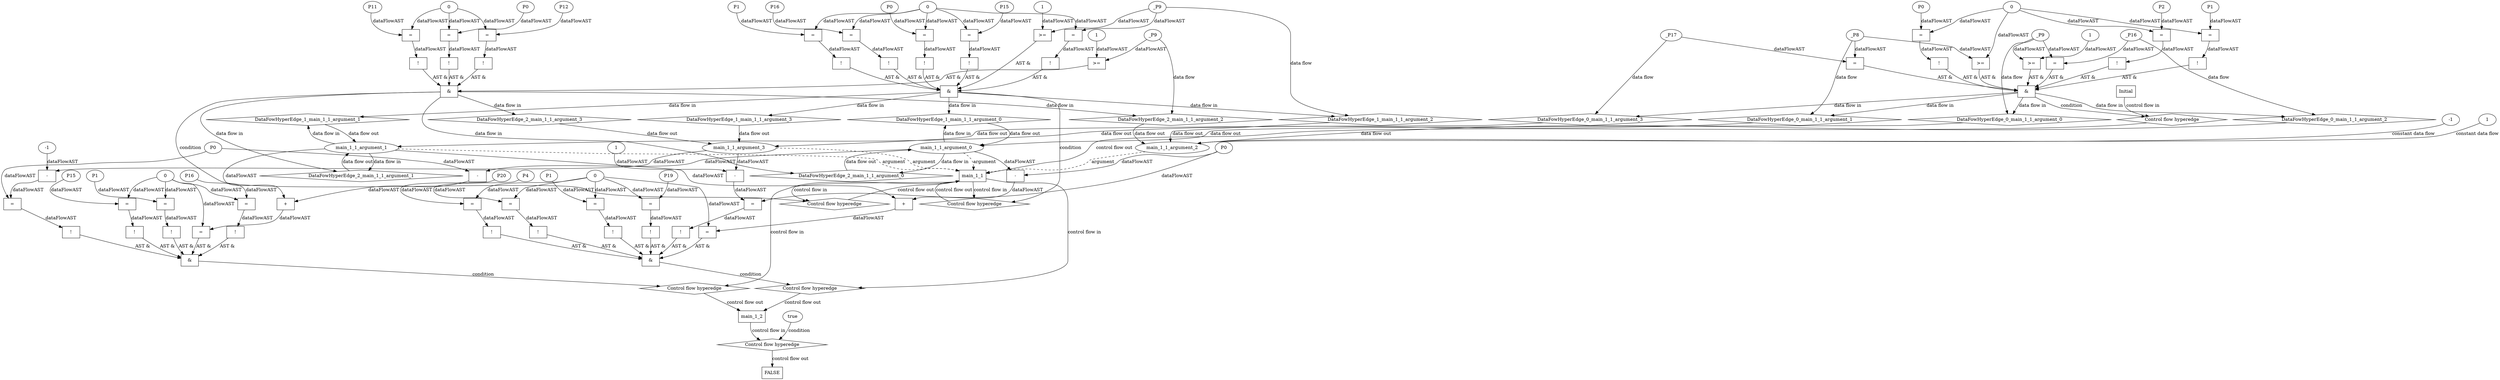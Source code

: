 digraph dag {
"main_1_1" [label="main_1_1" nodeName="main_1_1" class=cfn  shape="rect"];
"main_1_2" [label="main_1_2" nodeName="main_1_2" class=cfn  shape="rect"];
FALSE [label="FALSE" nodeName=FALSE class=cfn  shape="rect"];
Initial [label="Initial" nodeName=Initial class=cfn  shape="rect"];
ControlFowHyperEdge_0 [label="Control flow hyperedge" nodeName=ControlFowHyperEdge_0 class=controlFlowHyperEdge shape="diamond"];
"Initial" -> ControlFowHyperEdge_0 [label="control flow in"]
ControlFowHyperEdge_0 -> "main_1_1" [label="control flow out"]
ControlFowHyperEdge_1 [label="Control flow hyperedge" nodeName=ControlFowHyperEdge_1 class=controlFlowHyperEdge shape="diamond"];
"main_1_1" -> ControlFowHyperEdge_1 [label="control flow in"]
ControlFowHyperEdge_1 -> "main_1_1" [label="control flow out"]
ControlFowHyperEdge_2 [label="Control flow hyperedge" nodeName=ControlFowHyperEdge_2 class=controlFlowHyperEdge shape="diamond"];
"main_1_1" -> ControlFowHyperEdge_2 [label="control flow in"]
ControlFowHyperEdge_2 -> "main_1_1" [label="control flow out"]
ControlFowHyperEdge_3 [label="Control flow hyperedge" nodeName=ControlFowHyperEdge_3 class=controlFlowHyperEdge shape="diamond"];
"main_1_1" -> ControlFowHyperEdge_3 [label="control flow in"]
ControlFowHyperEdge_3 -> "main_1_2" [label="control flow out"]
ControlFowHyperEdge_4 [label="Control flow hyperedge" nodeName=ControlFowHyperEdge_4 class=controlFlowHyperEdge shape="diamond"];
"main_1_1" -> ControlFowHyperEdge_4 [label="control flow in"]
ControlFowHyperEdge_4 -> "main_1_2" [label="control flow out"]
ControlFowHyperEdge_5 [label="Control flow hyperedge" nodeName=ControlFowHyperEdge_5 class=controlFlowHyperEdge shape="diamond"];
"main_1_2" -> ControlFowHyperEdge_5 [label="control flow in"]
ControlFowHyperEdge_5 -> "FALSE" [label="control flow out"]
"main_1_1_argument_0" [label="main_1_1_argument_0" nodeName=argument0 class=argument  head="main_1_1" shape="oval"];
"main_1_1_argument_0" -> "main_1_1"[label="argument" style="dashed"]
"main_1_1_argument_1" [label="main_1_1_argument_1" nodeName=argument1 class=argument  head="main_1_1" shape="oval"];
"main_1_1_argument_1" -> "main_1_1"[label="argument" style="dashed"]
"main_1_1_argument_2" [label="main_1_1_argument_2" nodeName=argument2 class=argument  head="main_1_1" shape="oval"];
"main_1_1_argument_2" -> "main_1_1"[label="argument" style="dashed"]
"main_1_1_argument_3" [label="main_1_1_argument_3" nodeName=argument3 class=argument  head="main_1_1" shape="oval"];
"main_1_1_argument_3" -> "main_1_1"[label="argument" style="dashed"]

"xxxmain_1_1___Initial_0xxx_and" [label="&" nodeName="xxxmain_1_1___Initial_0xxx_and" class=Operator shape="rect"];
"xxxmain_1_1___Initial_0xxxguard6_node_0" [label="!" nodeName="xxxmain_1_1___Initial_0xxxguard6_node_0" class=Operator shape="rect"];
"xxxmain_1_1___Initial_0xxxguard6_node_1" [label="=" nodeName="xxxmain_1_1___Initial_0xxxguard6_node_1" class=Operator  shape="rect"];
"xxxmain_1_1___Initial_0xxxguard6_node_2" [label="P2" nodeName="xxxmain_1_1___Initial_0xxxguard6_node_2" class=Constant ];
"xxxmain_1_1___Initial_0xxxguard6_node_1" -> "xxxmain_1_1___Initial_0xxxguard6_node_0"[label="dataFlowAST"]
"xxxmain_1_1___Initial_0xxxguard6_node_2" -> "xxxmain_1_1___Initial_0xxxguard6_node_1"[label="dataFlowAST"]
"xxxmain_1_1___Initial_0xxxguard2_node_2" -> "xxxmain_1_1___Initial_0xxxguard6_node_1"[label="dataFlowAST"]

"xxxmain_1_1___Initial_0xxxguard6_node_0" -> "xxxmain_1_1___Initial_0xxx_and" [label="AST &"];
"xxxmain_1_1___Initial_0xxxguard4_node_0" [label="!" nodeName="xxxmain_1_1___Initial_0xxxguard4_node_0" class=Operator shape="rect"];
"xxxmain_1_1___Initial_0xxxguard4_node_1" [label="=" nodeName="xxxmain_1_1___Initial_0xxxguard4_node_1" class=Operator  shape="rect"];
"xxxmain_1_1___Initial_0xxxguard4_node_2" [label="P0" nodeName="xxxmain_1_1___Initial_0xxxguard4_node_2" class=Constant ];
"xxxmain_1_1___Initial_0xxxguard4_node_1" -> "xxxmain_1_1___Initial_0xxxguard4_node_0"[label="dataFlowAST"]
"xxxmain_1_1___Initial_0xxxguard4_node_2" -> "xxxmain_1_1___Initial_0xxxguard4_node_1"[label="dataFlowAST"]
"xxxmain_1_1___Initial_0xxxguard2_node_2" -> "xxxmain_1_1___Initial_0xxxguard4_node_1"[label="dataFlowAST"]

"xxxmain_1_1___Initial_0xxxguard4_node_0" -> "xxxmain_1_1___Initial_0xxx_and" [label="AST &"];
"xxxmain_1_1___Initial_0xxxguard_0_node_0" [label=">=" nodeName="xxxmain_1_1___Initial_0xxxguard_0_node_0" class=Operator  shape="rect"];
"xxxmain_1_1___Initial_0xxxguard_0_node_2" [label="1" nodeName="xxxmain_1_1___Initial_0xxxguard_0_node_2" class=Literal ];
"xxxmain_1_1___Initial_0xxxdataFlow_0_node_0" -> "xxxmain_1_1___Initial_0xxxguard_0_node_0"[label="dataFlowAST"]
"xxxmain_1_1___Initial_0xxxguard_0_node_2" -> "xxxmain_1_1___Initial_0xxxguard_0_node_0"[label="dataFlowAST"]

"xxxmain_1_1___Initial_0xxxguard_0_node_0" -> "xxxmain_1_1___Initial_0xxx_and" [label="AST &"];
"xxxmain_1_1___Initial_0xxxguard5_node_0" [label="=" nodeName="xxxmain_1_1___Initial_0xxxguard5_node_0" class=Operator  shape="rect"];
"xxxmain_1_1___Initial_0xxxdataFlow2_node_0" -> "xxxmain_1_1___Initial_0xxxguard5_node_0"[label="dataFlowAST"]
"xxxmain_1_1___Initial_0xxxdataFlow_0_node_0" -> "xxxmain_1_1___Initial_0xxxguard5_node_0"[label="dataFlowAST"]

"xxxmain_1_1___Initial_0xxxguard5_node_0" -> "xxxmain_1_1___Initial_0xxx_and" [label="AST &"];
"xxxmain_1_1___Initial_0xxxguard3_node_0" [label="!" nodeName="xxxmain_1_1___Initial_0xxxguard3_node_0" class=Operator shape="rect"];
"xxxmain_1_1___Initial_0xxxguard3_node_1" [label="=" nodeName="xxxmain_1_1___Initial_0xxxguard3_node_1" class=Operator  shape="rect"];
"xxxmain_1_1___Initial_0xxxguard3_node_2" [label="P1" nodeName="xxxmain_1_1___Initial_0xxxguard3_node_2" class=Constant ];
"xxxmain_1_1___Initial_0xxxguard3_node_1" -> "xxxmain_1_1___Initial_0xxxguard3_node_0"[label="dataFlowAST"]
"xxxmain_1_1___Initial_0xxxguard3_node_2" -> "xxxmain_1_1___Initial_0xxxguard3_node_1"[label="dataFlowAST"]
"xxxmain_1_1___Initial_0xxxguard2_node_2" -> "xxxmain_1_1___Initial_0xxxguard3_node_1"[label="dataFlowAST"]

"xxxmain_1_1___Initial_0xxxguard3_node_0" -> "xxxmain_1_1___Initial_0xxx_and" [label="AST &"];
"xxxmain_1_1___Initial_0xxxguard1_node_0" [label="=" nodeName="xxxmain_1_1___Initial_0xxxguard1_node_0" class=Operator  shape="rect"];
"xxxmain_1_1___Initial_0xxxdataFlow3_node_0" -> "xxxmain_1_1___Initial_0xxxguard1_node_0"[label="dataFlowAST"]
"xxxmain_1_1___Initial_0xxxdataFlow1_node_0" -> "xxxmain_1_1___Initial_0xxxguard1_node_0"[label="dataFlowAST"]

"xxxmain_1_1___Initial_0xxxguard1_node_0" -> "xxxmain_1_1___Initial_0xxx_and" [label="AST &"];
"xxxmain_1_1___Initial_0xxxguard2_node_0" [label=">=" nodeName="xxxmain_1_1___Initial_0xxxguard2_node_0" class=Operator  shape="rect"];
"xxxmain_1_1___Initial_0xxxguard2_node_2" [label="0" nodeName="xxxmain_1_1___Initial_0xxxguard2_node_2" class=Literal ];
"xxxmain_1_1___Initial_0xxxdataFlow1_node_0" -> "xxxmain_1_1___Initial_0xxxguard2_node_0"[label="dataFlowAST"]
"xxxmain_1_1___Initial_0xxxguard2_node_2" -> "xxxmain_1_1___Initial_0xxxguard2_node_0"[label="dataFlowAST"]

"xxxmain_1_1___Initial_0xxxguard2_node_0" -> "xxxmain_1_1___Initial_0xxx_and" [label="AST &"];
"xxxmain_1_1___Initial_0xxx_and" -> "ControlFowHyperEdge_0" [label="condition"];
"xxxmain_1_1___Initial_0xxxdataFlow_0_node_0" [label="_P9" nodeName="xxxmain_1_1___Initial_0xxxdataFlow_0_node_0" class=Constant ];

"xxxmain_1_1___Initial_0xxxdataFlow_0_node_0" -> "DataFowHyperEdge_0_main_1_1_argument_0" [label="data flow"];
"xxxmain_1_1___Initial_0xxxdataFlow1_node_0" [label="_P8" nodeName="xxxmain_1_1___Initial_0xxxdataFlow1_node_0" class=Constant ];

"xxxmain_1_1___Initial_0xxxdataFlow1_node_0" -> "DataFowHyperEdge_0_main_1_1_argument_1" [label="data flow"];
"xxxmain_1_1___Initial_0xxxdataFlow2_node_0" [label="_P16" nodeName="xxxmain_1_1___Initial_0xxxdataFlow2_node_0" class=Constant ];

"xxxmain_1_1___Initial_0xxxdataFlow2_node_0" -> "DataFowHyperEdge_0_main_1_1_argument_2" [label="data flow"];
"xxxmain_1_1___Initial_0xxxdataFlow3_node_0" [label="_P17" nodeName="xxxmain_1_1___Initial_0xxxdataFlow3_node_0" class=Constant ];

"xxxmain_1_1___Initial_0xxxdataFlow3_node_0" -> "DataFowHyperEdge_0_main_1_1_argument_3" [label="data flow"];
"xxxmain_1_1___main_1_1_1xxx_and" [label="&" nodeName="xxxmain_1_1___main_1_1_1xxx_and" class=Operator shape="rect"];
"xxxmain_1_1___main_1_1_1xxxguard5_node_0" [label="!" nodeName="xxxmain_1_1___main_1_1_1xxxguard5_node_0" class=Operator shape="rect"];
"xxxmain_1_1___main_1_1_1xxxguard5_node_1" [label="=" nodeName="xxxmain_1_1___main_1_1_1xxxguard5_node_1" class=Operator  shape="rect"];
"xxxmain_1_1___main_1_1_1xxxguard5_node_2" [label="P0" nodeName="xxxmain_1_1___main_1_1_1xxxguard5_node_2" class=Constant ];
"xxxmain_1_1___main_1_1_1xxxguard5_node_1" -> "xxxmain_1_1___main_1_1_1xxxguard5_node_0"[label="dataFlowAST"]
"xxxmain_1_1___main_1_1_1xxxguard5_node_2" -> "xxxmain_1_1___main_1_1_1xxxguard5_node_1"[label="dataFlowAST"]
"xxxmain_1_1___main_1_1_1xxxguard_0_node_3" -> "xxxmain_1_1___main_1_1_1xxxguard5_node_1"[label="dataFlowAST"]

"xxxmain_1_1___main_1_1_1xxxguard5_node_0" -> "xxxmain_1_1___main_1_1_1xxx_and" [label="AST &"];
"xxxmain_1_1___main_1_1_1xxxguard2_node_0" [label="!" nodeName="xxxmain_1_1___main_1_1_1xxxguard2_node_0" class=Operator shape="rect"];
"xxxmain_1_1___main_1_1_1xxxguard2_node_1" [label="=" nodeName="xxxmain_1_1___main_1_1_1xxxguard2_node_1" class=Operator  shape="rect"];
"xxxmain_1_1___main_1_1_1xxxguard2_node_1" -> "xxxmain_1_1___main_1_1_1xxxguard2_node_0"[label="dataFlowAST"]
"xxxmain_1_1___main_1_1_1xxxdataFlow_0_node_0" -> "xxxmain_1_1___main_1_1_1xxxguard2_node_1"[label="dataFlowAST"]
"xxxmain_1_1___main_1_1_1xxxguard_0_node_3" -> "xxxmain_1_1___main_1_1_1xxxguard2_node_1"[label="dataFlowAST"]

"xxxmain_1_1___main_1_1_1xxxguard2_node_0" -> "xxxmain_1_1___main_1_1_1xxx_and" [label="AST &"];
"xxxmain_1_1___main_1_1_1xxxguard1_node_0" [label=">=" nodeName="xxxmain_1_1___main_1_1_1xxxguard1_node_0" class=Operator  shape="rect"];
"xxxmain_1_1___main_1_1_1xxxguard1_node_1" [label="1" nodeName="xxxmain_1_1___main_1_1_1xxxguard1_node_1" class=Literal ];
"xxxmain_1_1___main_1_1_1xxxguard1_node_1" -> "xxxmain_1_1___main_1_1_1xxxguard1_node_0"[label="dataFlowAST"]
"xxxmain_1_1___main_1_1_1xxxdataFlow_0_node_0" -> "xxxmain_1_1___main_1_1_1xxxguard1_node_0"[label="dataFlowAST"]

"xxxmain_1_1___main_1_1_1xxxguard1_node_0" -> "xxxmain_1_1___main_1_1_1xxx_and" [label="AST &"];
"xxxmain_1_1___main_1_1_1xxxguard4_node_0" [label="!" nodeName="xxxmain_1_1___main_1_1_1xxxguard4_node_0" class=Operator shape="rect"];
"xxxmain_1_1___main_1_1_1xxxguard4_node_1" [label="=" nodeName="xxxmain_1_1___main_1_1_1xxxguard4_node_1" class=Operator  shape="rect"];
"xxxmain_1_1___main_1_1_1xxxguard4_node_2" [label="P15" nodeName="xxxmain_1_1___main_1_1_1xxxguard4_node_2" class=Constant ];
"xxxmain_1_1___main_1_1_1xxxguard4_node_1" -> "xxxmain_1_1___main_1_1_1xxxguard4_node_0"[label="dataFlowAST"]
"xxxmain_1_1___main_1_1_1xxxguard4_node_2" -> "xxxmain_1_1___main_1_1_1xxxguard4_node_1"[label="dataFlowAST"]
"xxxmain_1_1___main_1_1_1xxxguard_0_node_3" -> "xxxmain_1_1___main_1_1_1xxxguard4_node_1"[label="dataFlowAST"]

"xxxmain_1_1___main_1_1_1xxxguard4_node_0" -> "xxxmain_1_1___main_1_1_1xxx_and" [label="AST &"];
"xxxmain_1_1___main_1_1_1xxxguard3_node_0" [label="!" nodeName="xxxmain_1_1___main_1_1_1xxxguard3_node_0" class=Operator shape="rect"];
"xxxmain_1_1___main_1_1_1xxxguard3_node_1" [label="=" nodeName="xxxmain_1_1___main_1_1_1xxxguard3_node_1" class=Operator  shape="rect"];
"xxxmain_1_1___main_1_1_1xxxguard3_node_2" [label="P16" nodeName="xxxmain_1_1___main_1_1_1xxxguard3_node_2" class=Constant ];
"xxxmain_1_1___main_1_1_1xxxguard3_node_1" -> "xxxmain_1_1___main_1_1_1xxxguard3_node_0"[label="dataFlowAST"]
"xxxmain_1_1___main_1_1_1xxxguard3_node_2" -> "xxxmain_1_1___main_1_1_1xxxguard3_node_1"[label="dataFlowAST"]
"xxxmain_1_1___main_1_1_1xxxguard_0_node_3" -> "xxxmain_1_1___main_1_1_1xxxguard3_node_1"[label="dataFlowAST"]

"xxxmain_1_1___main_1_1_1xxxguard3_node_0" -> "xxxmain_1_1___main_1_1_1xxx_and" [label="AST &"];
"xxxmain_1_1___main_1_1_1xxxguard_0_node_0" [label="!" nodeName="xxxmain_1_1___main_1_1_1xxxguard_0_node_0" class=Operator shape="rect"];
"xxxmain_1_1___main_1_1_1xxxguard_0_node_1" [label="=" nodeName="xxxmain_1_1___main_1_1_1xxxguard_0_node_1" class=Operator  shape="rect"];
"xxxmain_1_1___main_1_1_1xxxguard_0_node_2" [label="P1" nodeName="xxxmain_1_1___main_1_1_1xxxguard_0_node_2" class=Constant ];
"xxxmain_1_1___main_1_1_1xxxguard_0_node_3" [label="0" nodeName="xxxmain_1_1___main_1_1_1xxxguard_0_node_3" class=Literal ];
"xxxmain_1_1___main_1_1_1xxxguard_0_node_1" -> "xxxmain_1_1___main_1_1_1xxxguard_0_node_0"[label="dataFlowAST"]
"xxxmain_1_1___main_1_1_1xxxguard_0_node_2" -> "xxxmain_1_1___main_1_1_1xxxguard_0_node_1"[label="dataFlowAST"]
"xxxmain_1_1___main_1_1_1xxxguard_0_node_3" -> "xxxmain_1_1___main_1_1_1xxxguard_0_node_1"[label="dataFlowAST"]

"xxxmain_1_1___main_1_1_1xxxguard_0_node_0" -> "xxxmain_1_1___main_1_1_1xxx_and" [label="AST &"];
"xxxmain_1_1___main_1_1_1xxx_and" -> "ControlFowHyperEdge_1" [label="condition"];
"xxxmain_1_1___main_1_1_1xxxdataFlow_0_node_0" [label="_P9" nodeName="xxxmain_1_1___main_1_1_1xxxdataFlow_0_node_0" class=Constant ];

"xxxmain_1_1___main_1_1_1xxxdataFlow_0_node_0" -> "DataFowHyperEdge_1_main_1_1_argument_2" [label="data flow"];
"xxxmain_1_1___main_1_1_2xxx_and" [label="&" nodeName="xxxmain_1_1___main_1_1_2xxx_and" class=Operator shape="rect"];
"xxxmain_1_1___main_1_1_2xxxguard_0_node_0" [label="!" nodeName="xxxmain_1_1___main_1_1_2xxxguard_0_node_0" class=Operator shape="rect"];
"xxxmain_1_1___main_1_1_2xxxguard_0_node_1" [label="=" nodeName="xxxmain_1_1___main_1_1_2xxxguard_0_node_1" class=Operator  shape="rect"];
"xxxmain_1_1___main_1_1_2xxxguard_0_node_2" [label="P12" nodeName="xxxmain_1_1___main_1_1_2xxxguard_0_node_2" class=Constant ];
"xxxmain_1_1___main_1_1_2xxxguard_0_node_3" [label="0" nodeName="xxxmain_1_1___main_1_1_2xxxguard_0_node_3" class=Literal ];
"xxxmain_1_1___main_1_1_2xxxguard_0_node_1" -> "xxxmain_1_1___main_1_1_2xxxguard_0_node_0"[label="dataFlowAST"]
"xxxmain_1_1___main_1_1_2xxxguard_0_node_2" -> "xxxmain_1_1___main_1_1_2xxxguard_0_node_1"[label="dataFlowAST"]
"xxxmain_1_1___main_1_1_2xxxguard_0_node_3" -> "xxxmain_1_1___main_1_1_2xxxguard_0_node_1"[label="dataFlowAST"]

"xxxmain_1_1___main_1_1_2xxxguard_0_node_0" -> "xxxmain_1_1___main_1_1_2xxx_and" [label="AST &"];
"xxxmain_1_1___main_1_1_2xxxguard1_node_0" [label="!" nodeName="xxxmain_1_1___main_1_1_2xxxguard1_node_0" class=Operator shape="rect"];
"xxxmain_1_1___main_1_1_2xxxguard1_node_1" [label="=" nodeName="xxxmain_1_1___main_1_1_2xxxguard1_node_1" class=Operator  shape="rect"];
"xxxmain_1_1___main_1_1_2xxxguard1_node_2" [label="P11" nodeName="xxxmain_1_1___main_1_1_2xxxguard1_node_2" class=Constant ];
"xxxmain_1_1___main_1_1_2xxxguard1_node_1" -> "xxxmain_1_1___main_1_1_2xxxguard1_node_0"[label="dataFlowAST"]
"xxxmain_1_1___main_1_1_2xxxguard1_node_2" -> "xxxmain_1_1___main_1_1_2xxxguard1_node_1"[label="dataFlowAST"]
"xxxmain_1_1___main_1_1_2xxxguard_0_node_3" -> "xxxmain_1_1___main_1_1_2xxxguard1_node_1"[label="dataFlowAST"]

"xxxmain_1_1___main_1_1_2xxxguard1_node_0" -> "xxxmain_1_1___main_1_1_2xxx_and" [label="AST &"];
"xxxmain_1_1___main_1_1_2xxxguard2_node_0" [label="!" nodeName="xxxmain_1_1___main_1_1_2xxxguard2_node_0" class=Operator shape="rect"];
"xxxmain_1_1___main_1_1_2xxxguard2_node_1" [label="=" nodeName="xxxmain_1_1___main_1_1_2xxxguard2_node_1" class=Operator  shape="rect"];
"xxxmain_1_1___main_1_1_2xxxguard2_node_2" [label="P0" nodeName="xxxmain_1_1___main_1_1_2xxxguard2_node_2" class=Constant ];
"xxxmain_1_1___main_1_1_2xxxguard2_node_1" -> "xxxmain_1_1___main_1_1_2xxxguard2_node_0"[label="dataFlowAST"]
"xxxmain_1_1___main_1_1_2xxxguard2_node_2" -> "xxxmain_1_1___main_1_1_2xxxguard2_node_1"[label="dataFlowAST"]
"xxxmain_1_1___main_1_1_2xxxguard_0_node_3" -> "xxxmain_1_1___main_1_1_2xxxguard2_node_1"[label="dataFlowAST"]

"xxxmain_1_1___main_1_1_2xxxguard2_node_0" -> "xxxmain_1_1___main_1_1_2xxx_and" [label="AST &"];
"xxxmain_1_1___main_1_1_2xxxguard3_node_0" [label=">=" nodeName="xxxmain_1_1___main_1_1_2xxxguard3_node_0" class=Operator  shape="rect"];
"xxxmain_1_1___main_1_1_2xxxguard3_node_2" [label="1" nodeName="xxxmain_1_1___main_1_1_2xxxguard3_node_2" class=Literal ];
"xxxmain_1_1___main_1_1_2xxxdataFlow_0_node_0" -> "xxxmain_1_1___main_1_1_2xxxguard3_node_0"[label="dataFlowAST"]
"xxxmain_1_1___main_1_1_2xxxguard3_node_2" -> "xxxmain_1_1___main_1_1_2xxxguard3_node_0"[label="dataFlowAST"]

"xxxmain_1_1___main_1_1_2xxxguard3_node_0" -> "xxxmain_1_1___main_1_1_2xxx_and" [label="AST &"];
"xxxmain_1_1___main_1_1_2xxx_and" -> "ControlFowHyperEdge_2" [label="condition"];
"xxxmain_1_1___main_1_1_2xxxdataFlow_0_node_0" [label="_P9" nodeName="xxxmain_1_1___main_1_1_2xxxdataFlow_0_node_0" class=Constant ];

"xxxmain_1_1___main_1_1_2xxxdataFlow_0_node_0" -> "DataFowHyperEdge_2_main_1_1_argument_2" [label="data flow"];
"xxxmain_1_2___main_1_1_3xxx_and" [label="&" nodeName="xxxmain_1_2___main_1_1_3xxx_and" class=Operator shape="rect"];
"xxxmain_1_2___main_1_1_3xxxguard2_node_0" [label="!" nodeName="xxxmain_1_2___main_1_1_3xxxguard2_node_0" class=Operator shape="rect"];
"xxxmain_1_2___main_1_1_3xxxguard2_node_1" [label="=" nodeName="xxxmain_1_2___main_1_1_3xxxguard2_node_1" class=Operator  shape="rect"];
"xxxmain_1_2___main_1_1_3xxxguard2_node_2" [label="P20" nodeName="xxxmain_1_2___main_1_1_3xxxguard2_node_2" class=Constant ];
"xxxmain_1_2___main_1_1_3xxxguard2_node_1" -> "xxxmain_1_2___main_1_1_3xxxguard2_node_0"[label="dataFlowAST"]
"xxxmain_1_2___main_1_1_3xxxguard2_node_2" -> "xxxmain_1_2___main_1_1_3xxxguard2_node_1"[label="dataFlowAST"]
"xxxmain_1_2___main_1_1_3xxxguard_0_node_3" -> "xxxmain_1_2___main_1_1_3xxxguard2_node_1"[label="dataFlowAST"]

"xxxmain_1_2___main_1_1_3xxxguard2_node_0" -> "xxxmain_1_2___main_1_1_3xxx_and" [label="AST &"];
"xxxmain_1_2___main_1_1_3xxxguard4_node_0" [label="!" nodeName="xxxmain_1_2___main_1_1_3xxxguard4_node_0" class=Operator shape="rect"];
"xxxmain_1_2___main_1_1_3xxxguard4_node_1" [label="=" nodeName="xxxmain_1_2___main_1_1_3xxxguard4_node_1" class=Operator  shape="rect"];
"xxxmain_1_2___main_1_1_3xxxguard4_node_3" [label="-" nodeName="xxxmain_1_2___main_1_1_3xxxguard4_node_3" class= Operator shape="rect"];
"xxxmain_1_2___main_1_1_3xxxguard4_node_5" [label="1" nodeName="xxxmain_1_2___main_1_1_3xxxguard4_node_5" class=Literal ];
"xxxmain_1_2___main_1_1_3xxxguard4_node_1" -> "xxxmain_1_2___main_1_1_3xxxguard4_node_0"[label="dataFlowAST"]
"xxxmain_1_2___main_1_1_3xxxguard3_node_5" -> "xxxmain_1_2___main_1_1_3xxxguard4_node_1"[label="dataFlowAST"]
"xxxmain_1_2___main_1_1_3xxxguard4_node_3" -> "xxxmain_1_2___main_1_1_3xxxguard4_node_1"[label="dataFlowAST"]
"main_1_1_argument_3" -> "xxxmain_1_2___main_1_1_3xxxguard4_node_3"[label="dataFlowAST"]
"xxxmain_1_2___main_1_1_3xxxguard4_node_5" -> "xxxmain_1_2___main_1_1_3xxxguard4_node_3"[label="dataFlowAST"]

"xxxmain_1_2___main_1_1_3xxxguard4_node_0" -> "xxxmain_1_2___main_1_1_3xxx_and" [label="AST &"];
"xxxmain_1_2___main_1_1_3xxxguard_0_node_0" [label="!" nodeName="xxxmain_1_2___main_1_1_3xxxguard_0_node_0" class=Operator shape="rect"];
"xxxmain_1_2___main_1_1_3xxxguard_0_node_1" [label="=" nodeName="xxxmain_1_2___main_1_1_3xxxguard_0_node_1" class=Operator  shape="rect"];
"xxxmain_1_2___main_1_1_3xxxguard_0_node_2" [label="P19" nodeName="xxxmain_1_2___main_1_1_3xxxguard_0_node_2" class=Constant ];
"xxxmain_1_2___main_1_1_3xxxguard_0_node_3" [label="0" nodeName="xxxmain_1_2___main_1_1_3xxxguard_0_node_3" class=Literal ];
"xxxmain_1_2___main_1_1_3xxxguard_0_node_1" -> "xxxmain_1_2___main_1_1_3xxxguard_0_node_0"[label="dataFlowAST"]
"xxxmain_1_2___main_1_1_3xxxguard_0_node_2" -> "xxxmain_1_2___main_1_1_3xxxguard_0_node_1"[label="dataFlowAST"]
"xxxmain_1_2___main_1_1_3xxxguard_0_node_3" -> "xxxmain_1_2___main_1_1_3xxxguard_0_node_1"[label="dataFlowAST"]

"xxxmain_1_2___main_1_1_3xxxguard_0_node_0" -> "xxxmain_1_2___main_1_1_3xxx_and" [label="AST &"];
"xxxmain_1_2___main_1_1_3xxxguard1_node_0" [label="!" nodeName="xxxmain_1_2___main_1_1_3xxxguard1_node_0" class=Operator shape="rect"];
"xxxmain_1_2___main_1_1_3xxxguard1_node_1" [label="=" nodeName="xxxmain_1_2___main_1_1_3xxxguard1_node_1" class=Operator  shape="rect"];
"xxxmain_1_2___main_1_1_3xxxguard1_node_2" [label="P4" nodeName="xxxmain_1_2___main_1_1_3xxxguard1_node_2" class=Constant ];
"xxxmain_1_2___main_1_1_3xxxguard1_node_1" -> "xxxmain_1_2___main_1_1_3xxxguard1_node_0"[label="dataFlowAST"]
"xxxmain_1_2___main_1_1_3xxxguard1_node_2" -> "xxxmain_1_2___main_1_1_3xxxguard1_node_1"[label="dataFlowAST"]
"xxxmain_1_2___main_1_1_3xxxguard_0_node_3" -> "xxxmain_1_2___main_1_1_3xxxguard1_node_1"[label="dataFlowAST"]

"xxxmain_1_2___main_1_1_3xxxguard1_node_0" -> "xxxmain_1_2___main_1_1_3xxx_and" [label="AST &"];
"xxxmain_1_2___main_1_1_3xxxguard3_node_0" [label="=" nodeName="xxxmain_1_2___main_1_1_3xxxguard3_node_0" class=Operator  shape="rect"];
"xxxmain_1_2___main_1_1_3xxxguard3_node_1" [label="+" nodeName="xxxmain_1_2___main_1_1_3xxxguard3_node_1" class= Operator shape="rect"];
"xxxmain_1_2___main_1_1_3xxxguard3_node_3" [label="-" nodeName="xxxmain_1_2___main_1_1_3xxxguard3_node_3" class= Operator shape="rect"];
"xxxmain_1_2___main_1_1_3xxxguard3_node_5" [label="P0" nodeName="xxxmain_1_2___main_1_1_3xxxguard3_node_5" class=Constant ];
"xxxmain_1_2___main_1_1_3xxxguard3_node_1" -> "xxxmain_1_2___main_1_1_3xxxguard3_node_0"[label="dataFlowAST"]
"xxxmain_1_2___main_1_1_3xxxguard_0_node_3" -> "xxxmain_1_2___main_1_1_3xxxguard3_node_0"[label="dataFlowAST"]
"main_1_1_argument_1" -> "xxxmain_1_2___main_1_1_3xxxguard3_node_1"[label="dataFlowAST"]
"xxxmain_1_2___main_1_1_3xxxguard3_node_3" -> "xxxmain_1_2___main_1_1_3xxxguard3_node_1"[label="dataFlowAST"]
"main_1_1_argument_0" -> "xxxmain_1_2___main_1_1_3xxxguard3_node_3"[label="dataFlowAST"]
"xxxmain_1_2___main_1_1_3xxxguard3_node_5" -> "xxxmain_1_2___main_1_1_3xxxguard3_node_3"[label="dataFlowAST"]

"xxxmain_1_2___main_1_1_3xxxguard3_node_0" -> "xxxmain_1_2___main_1_1_3xxx_and" [label="AST &"];
"xxxmain_1_2___main_1_1_3xxxguard5_node_0" [label="!" nodeName="xxxmain_1_2___main_1_1_3xxxguard5_node_0" class=Operator shape="rect"];
"xxxmain_1_2___main_1_1_3xxxguard5_node_1" [label="=" nodeName="xxxmain_1_2___main_1_1_3xxxguard5_node_1" class=Operator  shape="rect"];
"xxxmain_1_2___main_1_1_3xxxguard5_node_2" [label="P1" nodeName="xxxmain_1_2___main_1_1_3xxxguard5_node_2" class=Constant ];
"xxxmain_1_2___main_1_1_3xxxguard5_node_1" -> "xxxmain_1_2___main_1_1_3xxxguard5_node_0"[label="dataFlowAST"]
"xxxmain_1_2___main_1_1_3xxxguard5_node_2" -> "xxxmain_1_2___main_1_1_3xxxguard5_node_1"[label="dataFlowAST"]
"xxxmain_1_2___main_1_1_3xxxguard_0_node_3" -> "xxxmain_1_2___main_1_1_3xxxguard5_node_1"[label="dataFlowAST"]

"xxxmain_1_2___main_1_1_3xxxguard5_node_0" -> "xxxmain_1_2___main_1_1_3xxx_and" [label="AST &"];
"xxxmain_1_2___main_1_1_3xxx_and" -> "ControlFowHyperEdge_3" [label="condition"];
"xxxmain_1_2___main_1_1_4xxx_and" [label="&" nodeName="xxxmain_1_2___main_1_1_4xxx_and" class=Operator shape="rect"];
"xxxmain_1_2___main_1_1_4xxxguard4_node_0" [label="!" nodeName="xxxmain_1_2___main_1_1_4xxxguard4_node_0" class=Operator shape="rect"];
"xxxmain_1_2___main_1_1_4xxxguard4_node_1" [label="=" nodeName="xxxmain_1_2___main_1_1_4xxxguard4_node_1" class=Operator  shape="rect"];
"xxxmain_1_2___main_1_1_4xxxguard4_node_2" [label="P15" nodeName="xxxmain_1_2___main_1_1_4xxxguard4_node_2" class=Constant ];
"xxxmain_1_2___main_1_1_4xxxguard4_node_1" -> "xxxmain_1_2___main_1_1_4xxxguard4_node_0"[label="dataFlowAST"]
"xxxmain_1_2___main_1_1_4xxxguard4_node_2" -> "xxxmain_1_2___main_1_1_4xxxguard4_node_1"[label="dataFlowAST"]
"xxxmain_1_2___main_1_1_4xxxguard_0_node_3" -> "xxxmain_1_2___main_1_1_4xxxguard4_node_1"[label="dataFlowAST"]

"xxxmain_1_2___main_1_1_4xxxguard4_node_0" -> "xxxmain_1_2___main_1_1_4xxx_and" [label="AST &"];
"xxxmain_1_2___main_1_1_4xxxguard_0_node_0" [label="!" nodeName="xxxmain_1_2___main_1_1_4xxxguard_0_node_0" class=Operator shape="rect"];
"xxxmain_1_2___main_1_1_4xxxguard_0_node_1" [label="=" nodeName="xxxmain_1_2___main_1_1_4xxxguard_0_node_1" class=Operator  shape="rect"];
"xxxmain_1_2___main_1_1_4xxxguard_0_node_2" [label="P1" nodeName="xxxmain_1_2___main_1_1_4xxxguard_0_node_2" class=Constant ];
"xxxmain_1_2___main_1_1_4xxxguard_0_node_3" [label="0" nodeName="xxxmain_1_2___main_1_1_4xxxguard_0_node_3" class=Literal ];
"xxxmain_1_2___main_1_1_4xxxguard_0_node_1" -> "xxxmain_1_2___main_1_1_4xxxguard_0_node_0"[label="dataFlowAST"]
"xxxmain_1_2___main_1_1_4xxxguard_0_node_2" -> "xxxmain_1_2___main_1_1_4xxxguard_0_node_1"[label="dataFlowAST"]
"xxxmain_1_2___main_1_1_4xxxguard_0_node_3" -> "xxxmain_1_2___main_1_1_4xxxguard_0_node_1"[label="dataFlowAST"]

"xxxmain_1_2___main_1_1_4xxxguard_0_node_0" -> "xxxmain_1_2___main_1_1_4xxx_and" [label="AST &"];
"xxxmain_1_2___main_1_1_4xxxguard2_node_0" [label="=" nodeName="xxxmain_1_2___main_1_1_4xxxguard2_node_0" class=Operator  shape="rect"];
"xxxmain_1_2___main_1_1_4xxxguard2_node_1" [label="+" nodeName="xxxmain_1_2___main_1_1_4xxxguard2_node_1" class= Operator shape="rect"];
"xxxmain_1_2___main_1_1_4xxxguard2_node_3" [label="-" nodeName="xxxmain_1_2___main_1_1_4xxxguard2_node_3" class= Operator shape="rect"];
"xxxmain_1_2___main_1_1_4xxxguard2_node_1" -> "xxxmain_1_2___main_1_1_4xxxguard2_node_0"[label="dataFlowAST"]
"xxxmain_1_2___main_1_1_4xxxguard_0_node_3" -> "xxxmain_1_2___main_1_1_4xxxguard2_node_0"[label="dataFlowAST"]
"main_1_1_argument_1" -> "xxxmain_1_2___main_1_1_4xxxguard2_node_1"[label="dataFlowAST"]
"xxxmain_1_2___main_1_1_4xxxguard2_node_3" -> "xxxmain_1_2___main_1_1_4xxxguard2_node_1"[label="dataFlowAST"]
"main_1_1_argument_0" -> "xxxmain_1_2___main_1_1_4xxxguard2_node_3"[label="dataFlowAST"]
"xxxmain_1_2___main_1_1_4xxxguard1_node_2" -> "xxxmain_1_2___main_1_1_4xxxguard2_node_3"[label="dataFlowAST"]

"xxxmain_1_2___main_1_1_4xxxguard2_node_0" -> "xxxmain_1_2___main_1_1_4xxx_and" [label="AST &"];
"xxxmain_1_2___main_1_1_4xxxguard1_node_0" [label="!" nodeName="xxxmain_1_2___main_1_1_4xxxguard1_node_0" class=Operator shape="rect"];
"xxxmain_1_2___main_1_1_4xxxguard1_node_1" [label="=" nodeName="xxxmain_1_2___main_1_1_4xxxguard1_node_1" class=Operator  shape="rect"];
"xxxmain_1_2___main_1_1_4xxxguard1_node_2" [label="P0" nodeName="xxxmain_1_2___main_1_1_4xxxguard1_node_2" class=Constant ];
"xxxmain_1_2___main_1_1_4xxxguard1_node_3" [label="-" nodeName="xxxmain_1_2___main_1_1_4xxxguard1_node_3" class= Operator shape="rect"];
"xxxmain_1_2___main_1_1_4xxxguard1_node_5" [label="-1" nodeName="xxxmain_1_2___main_1_1_4xxxguard1_node_5" class=Literal ];
"xxxmain_1_2___main_1_1_4xxxguard1_node_1" -> "xxxmain_1_2___main_1_1_4xxxguard1_node_0"[label="dataFlowAST"]
"xxxmain_1_2___main_1_1_4xxxguard1_node_2" -> "xxxmain_1_2___main_1_1_4xxxguard1_node_1"[label="dataFlowAST"]
"xxxmain_1_2___main_1_1_4xxxguard1_node_3" -> "xxxmain_1_2___main_1_1_4xxxguard1_node_1"[label="dataFlowAST"]
"main_1_1_argument_3" -> "xxxmain_1_2___main_1_1_4xxxguard1_node_3"[label="dataFlowAST"]
"xxxmain_1_2___main_1_1_4xxxguard1_node_5" -> "xxxmain_1_2___main_1_1_4xxxguard1_node_3"[label="dataFlowAST"]

"xxxmain_1_2___main_1_1_4xxxguard1_node_0" -> "xxxmain_1_2___main_1_1_4xxx_and" [label="AST &"];
"xxxmain_1_2___main_1_1_4xxxguard3_node_0" [label="!" nodeName="xxxmain_1_2___main_1_1_4xxxguard3_node_0" class=Operator shape="rect"];
"xxxmain_1_2___main_1_1_4xxxguard3_node_1" [label="=" nodeName="xxxmain_1_2___main_1_1_4xxxguard3_node_1" class=Operator  shape="rect"];
"xxxmain_1_2___main_1_1_4xxxguard3_node_2" [label="P16" nodeName="xxxmain_1_2___main_1_1_4xxxguard3_node_2" class=Constant ];
"xxxmain_1_2___main_1_1_4xxxguard3_node_1" -> "xxxmain_1_2___main_1_1_4xxxguard3_node_0"[label="dataFlowAST"]
"xxxmain_1_2___main_1_1_4xxxguard3_node_2" -> "xxxmain_1_2___main_1_1_4xxxguard3_node_1"[label="dataFlowAST"]
"xxxmain_1_2___main_1_1_4xxxguard_0_node_3" -> "xxxmain_1_2___main_1_1_4xxxguard3_node_1"[label="dataFlowAST"]

"xxxmain_1_2___main_1_1_4xxxguard3_node_0" -> "xxxmain_1_2___main_1_1_4xxx_and" [label="AST &"];
"xxxmain_1_2___main_1_1_4xxx_and" -> "ControlFowHyperEdge_4" [label="condition"];
"xxxFALSE___main_1_2_5xxxguard_0_node_0" [label="true" nodeName="xxxFALSE___main_1_2_5xxxguard_0_node_0" class=BoolValue ];

"xxxFALSE___main_1_2_5xxxguard_0_node_0" -> "ControlFowHyperEdge_5" [label="condition"];
"DataFowHyperEdge_0_main_1_1_argument_0" [label="DataFowHyperEdge_0_main_1_1_argument_0" nodeName="DataFowHyperEdge_0_main_1_1_argument_0" class=DataFlowHyperedge shape="diamond"];
"DataFowHyperEdge_0_main_1_1_argument_0" -> "main_1_1_argument_0"[label="data flow out"]
"xxxmain_1_1___Initial_0xxx_and" -> "DataFowHyperEdge_0_main_1_1_argument_0"[label="data flow in"]
"DataFowHyperEdge_0_main_1_1_argument_1" [label="DataFowHyperEdge_0_main_1_1_argument_1" nodeName="DataFowHyperEdge_0_main_1_1_argument_1" class=DataFlowHyperedge shape="diamond"];
"DataFowHyperEdge_0_main_1_1_argument_1" -> "main_1_1_argument_1"[label="data flow out"]
"xxxmain_1_1___Initial_0xxx_and" -> "DataFowHyperEdge_0_main_1_1_argument_1"[label="data flow in"]
"DataFowHyperEdge_0_main_1_1_argument_2" [label="DataFowHyperEdge_0_main_1_1_argument_2" nodeName="DataFowHyperEdge_0_main_1_1_argument_2" class=DataFlowHyperedge shape="diamond"];
"DataFowHyperEdge_0_main_1_1_argument_2" -> "main_1_1_argument_2"[label="data flow out"]
"xxxmain_1_1___Initial_0xxx_and" -> "DataFowHyperEdge_0_main_1_1_argument_2"[label="data flow in"]
"DataFowHyperEdge_0_main_1_1_argument_3" [label="DataFowHyperEdge_0_main_1_1_argument_3" nodeName="DataFowHyperEdge_0_main_1_1_argument_3" class=DataFlowHyperedge shape="diamond"];
"DataFowHyperEdge_0_main_1_1_argument_3" -> "main_1_1_argument_3"[label="data flow out"]
"xxxmain_1_1___Initial_0xxx_and" -> "DataFowHyperEdge_0_main_1_1_argument_3"[label="data flow in"]
"DataFowHyperEdge_1_main_1_1_argument_0" [label="DataFowHyperEdge_1_main_1_1_argument_0" nodeName="DataFowHyperEdge_1_main_1_1_argument_0" class=DataFlowHyperedge shape="diamond"];
"DataFowHyperEdge_1_main_1_1_argument_0" -> "main_1_1_argument_0"[label="data flow out"]
"xxxmain_1_1___main_1_1_1xxx_and" -> "DataFowHyperEdge_1_main_1_1_argument_0"[label="data flow in"]
"DataFowHyperEdge_1_main_1_1_argument_1" [label="DataFowHyperEdge_1_main_1_1_argument_1" nodeName="DataFowHyperEdge_1_main_1_1_argument_1" class=DataFlowHyperedge shape="diamond"];
"DataFowHyperEdge_1_main_1_1_argument_1" -> "main_1_1_argument_1"[label="data flow out"]
"xxxmain_1_1___main_1_1_1xxx_and" -> "DataFowHyperEdge_1_main_1_1_argument_1"[label="data flow in"]
"DataFowHyperEdge_1_main_1_1_argument_2" [label="DataFowHyperEdge_1_main_1_1_argument_2" nodeName="DataFowHyperEdge_1_main_1_1_argument_2" class=DataFlowHyperedge shape="diamond"];
"DataFowHyperEdge_1_main_1_1_argument_2" -> "main_1_1_argument_2"[label="data flow out"]
"xxxmain_1_1___main_1_1_1xxx_and" -> "DataFowHyperEdge_1_main_1_1_argument_2"[label="data flow in"]
"DataFowHyperEdge_1_main_1_1_argument_3" [label="DataFowHyperEdge_1_main_1_1_argument_3" nodeName="DataFowHyperEdge_1_main_1_1_argument_3" class=DataFlowHyperedge shape="diamond"];
"DataFowHyperEdge_1_main_1_1_argument_3" -> "main_1_1_argument_3"[label="data flow out"]
"xxxmain_1_1___main_1_1_1xxx_and" -> "DataFowHyperEdge_1_main_1_1_argument_3"[label="data flow in"]
"DataFowHyperEdge_2_main_1_1_argument_0" [label="DataFowHyperEdge_2_main_1_1_argument_0" nodeName="DataFowHyperEdge_2_main_1_1_argument_0" class=DataFlowHyperedge shape="diamond"];
"DataFowHyperEdge_2_main_1_1_argument_0" -> "main_1_1_argument_0"[label="data flow out"]
"xxxmain_1_1___main_1_1_2xxx_and" -> "DataFowHyperEdge_2_main_1_1_argument_0"[label="data flow in"]
"DataFowHyperEdge_2_main_1_1_argument_1" [label="DataFowHyperEdge_2_main_1_1_argument_1" nodeName="DataFowHyperEdge_2_main_1_1_argument_1" class=DataFlowHyperedge shape="diamond"];
"DataFowHyperEdge_2_main_1_1_argument_1" -> "main_1_1_argument_1"[label="data flow out"]
"xxxmain_1_1___main_1_1_2xxx_and" -> "DataFowHyperEdge_2_main_1_1_argument_1"[label="data flow in"]
"DataFowHyperEdge_2_main_1_1_argument_2" [label="DataFowHyperEdge_2_main_1_1_argument_2" nodeName="DataFowHyperEdge_2_main_1_1_argument_2" class=DataFlowHyperedge shape="diamond"];
"DataFowHyperEdge_2_main_1_1_argument_2" -> "main_1_1_argument_2"[label="data flow out"]
"xxxmain_1_1___main_1_1_2xxx_and" -> "DataFowHyperEdge_2_main_1_1_argument_2"[label="data flow in"]
"DataFowHyperEdge_2_main_1_1_argument_3" [label="DataFowHyperEdge_2_main_1_1_argument_3" nodeName="DataFowHyperEdge_2_main_1_1_argument_3" class=DataFlowHyperedge shape="diamond"];
"DataFowHyperEdge_2_main_1_1_argument_3" -> "main_1_1_argument_3"[label="data flow out"]
"xxxmain_1_1___main_1_1_2xxx_and" -> "DataFowHyperEdge_2_main_1_1_argument_3"[label="data flow in"]
"xxxmain_1_2___main_1_1_3xxxmain_1_1_argument_2_constant_-1" [label="-1" nodeName="xxxmain_1_2___main_1_1_3xxxmain_1_1_argument_2_constant_-1" class=Constant];
"xxxmain_1_2___main_1_1_3xxxmain_1_1_argument_2_constant_-1" -> "main_1_1_argument_2" [label="constant data flow"];
"xxxmain_1_2___main_1_1_4xxxmain_1_1_argument_2_constant_1" [label="1" nodeName="xxxmain_1_2___main_1_1_4xxxmain_1_1_argument_2_constant_1" class=Constant];
"xxxmain_1_2___main_1_1_4xxxmain_1_1_argument_2_constant_1" -> "main_1_1_argument_2" [label="constant data flow"];
"main_1_1_argument_0" -> "DataFowHyperEdge_1_main_1_1_argument_0"[label="data flow in"]
"main_1_1_argument_1" -> "DataFowHyperEdge_1_main_1_1_argument_1"[label="data flow in"]
"main_1_1_argument_0" -> "DataFowHyperEdge_2_main_1_1_argument_0"[label="data flow in"]
"main_1_1_argument_1" -> "DataFowHyperEdge_2_main_1_1_argument_1"[label="data flow in"]




}
